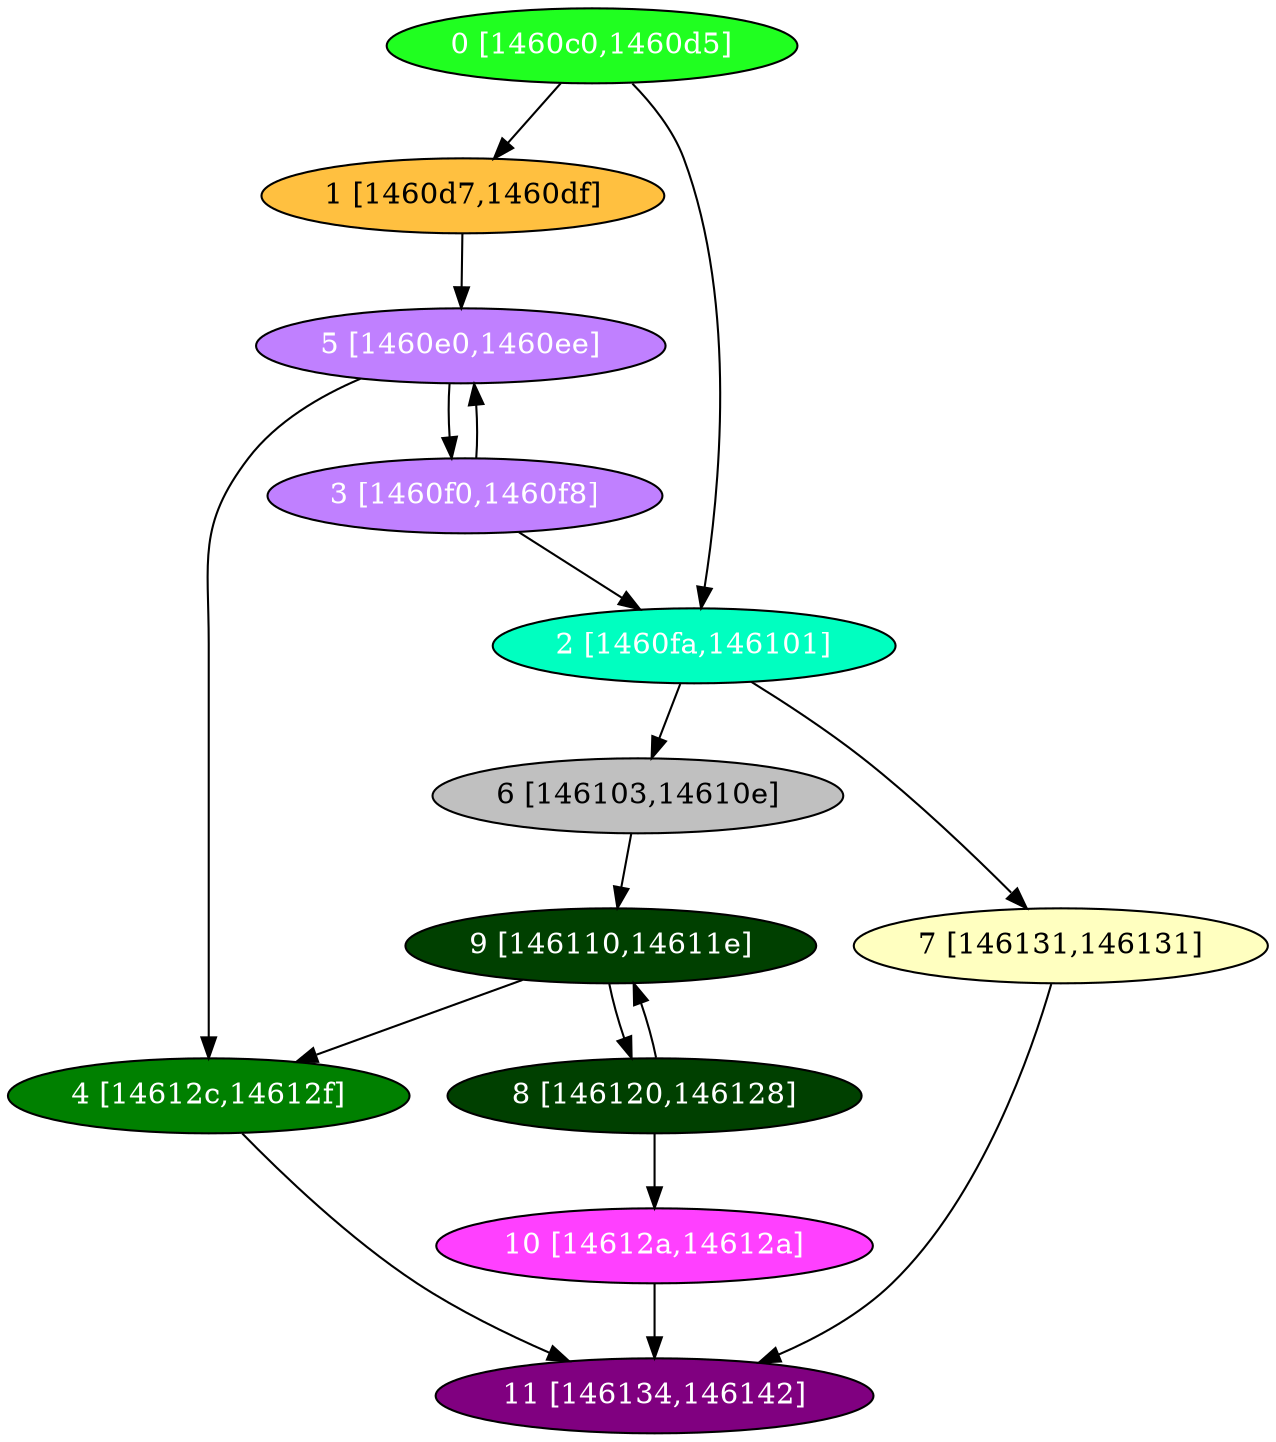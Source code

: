 diGraph libnss3{
	libnss3_0  [style=filled fillcolor="#20FF20" fontcolor="#ffffff" shape=oval label="0 [1460c0,1460d5]"]
	libnss3_1  [style=filled fillcolor="#FFC040" fontcolor="#000000" shape=oval label="1 [1460d7,1460df]"]
	libnss3_2  [style=filled fillcolor="#00FFC0" fontcolor="#ffffff" shape=oval label="2 [1460fa,146101]"]
	libnss3_3  [style=filled fillcolor="#C080FF" fontcolor="#ffffff" shape=oval label="3 [1460f0,1460f8]"]
	libnss3_4  [style=filled fillcolor="#008000" fontcolor="#ffffff" shape=oval label="4 [14612c,14612f]"]
	libnss3_5  [style=filled fillcolor="#C080FF" fontcolor="#ffffff" shape=oval label="5 [1460e0,1460ee]"]
	libnss3_6  [style=filled fillcolor="#C0C0C0" fontcolor="#000000" shape=oval label="6 [146103,14610e]"]
	libnss3_7  [style=filled fillcolor="#FFFFC0" fontcolor="#000000" shape=oval label="7 [146131,146131]"]
	libnss3_8  [style=filled fillcolor="#004000" fontcolor="#ffffff" shape=oval label="8 [146120,146128]"]
	libnss3_9  [style=filled fillcolor="#004000" fontcolor="#ffffff" shape=oval label="9 [146110,14611e]"]
	libnss3_a  [style=filled fillcolor="#FF40FF" fontcolor="#ffffff" shape=oval label="10 [14612a,14612a]"]
	libnss3_b  [style=filled fillcolor="#800080" fontcolor="#ffffff" shape=oval label="11 [146134,146142]"]

	libnss3_0 -> libnss3_1
	libnss3_0 -> libnss3_2
	libnss3_1 -> libnss3_5
	libnss3_2 -> libnss3_6
	libnss3_2 -> libnss3_7
	libnss3_3 -> libnss3_2
	libnss3_3 -> libnss3_5
	libnss3_4 -> libnss3_b
	libnss3_5 -> libnss3_3
	libnss3_5 -> libnss3_4
	libnss3_6 -> libnss3_9
	libnss3_7 -> libnss3_b
	libnss3_8 -> libnss3_9
	libnss3_8 -> libnss3_a
	libnss3_9 -> libnss3_4
	libnss3_9 -> libnss3_8
	libnss3_a -> libnss3_b
}